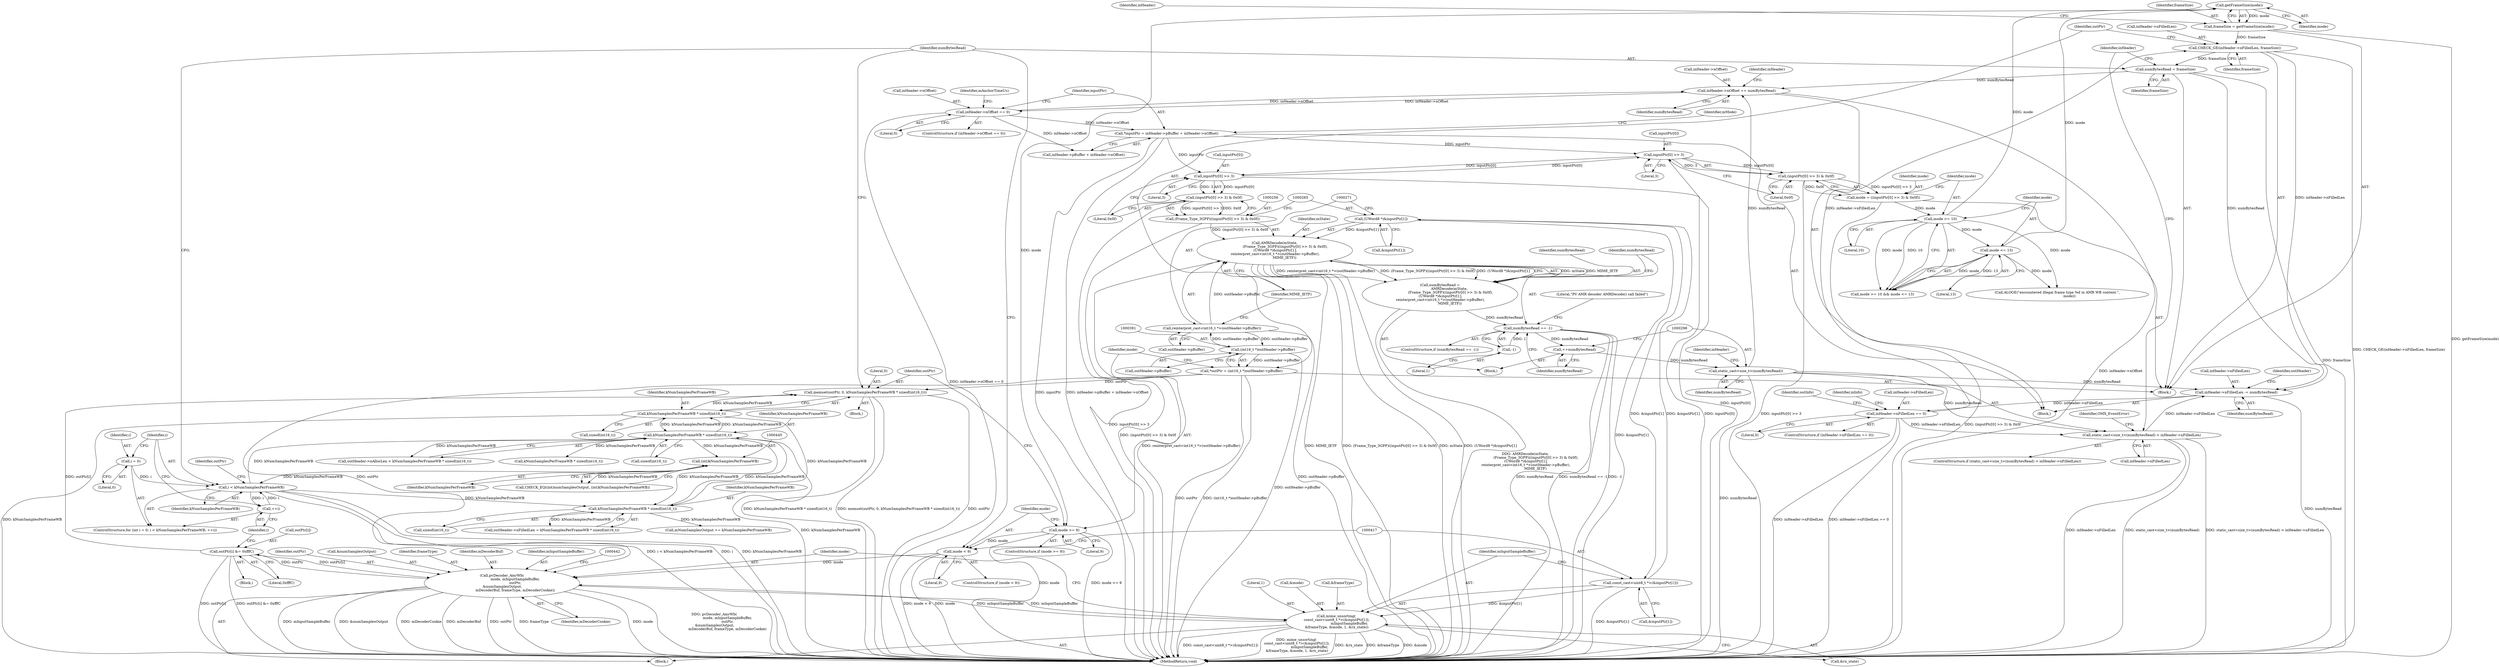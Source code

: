 digraph "1_Android_65756b4082cd79a2d99b2ccb5b392291fd53703f@API" {
"1000400" [label="(Call,memset(outPtr, 0, kNumSamplesPerFrameWB * sizeof(int16_t)))"];
"1000458" [label="(Call,outPtr[i] &= 0xfffC)"];
"1000431" [label="(Call,pvDecoder_AmrWb(\n                        mode, mInputSampleBuffer,\n                        outPtr,\n &numSamplesOutput,\n                        mDecoderBuf, frameType, mDecoderCookie))"];
"1000409" [label="(Call,mode < 9)"];
"1000396" [label="(Call,mode >= 9)"];
"1000380" [label="(Call,getFrameSize(mode))"];
"1000361" [label="(Call,mode <= 13)"];
"1000358" [label="(Call,mode >= 10)"];
"1000347" [label="(Call,mode = ((inputPtr[0] >> 3) & 0x0f))"];
"1000349" [label="(Call,(inputPtr[0] >> 3) & 0x0f)"];
"1000350" [label="(Call,inputPtr[0] >> 3)"];
"1000258" [label="(Call,inputPtr[0] >> 3)"];
"1000205" [label="(Call,*inputPtr = inHeader->pBuffer + inHeader->nOffset)"];
"1000190" [label="(Call,inHeader->nOffset == 0)"];
"1000466" [label="(Call,inHeader->nOffset += numBytesRead)"];
"1000297" [label="(Call,static_cast<size_t>(numBytesRead))"];
"1000293" [label="(Call,++numBytesRead)"];
"1000277" [label="(Call,numBytesRead == -1)"];
"1000251" [label="(Call,numBytesRead =\n                 AMRDecode(mState,\n                   (Frame_Type_3GPP)((inputPtr[0] >> 3) & 0x0f),\n (UWord8 *)&inputPtr[1],\n reinterpret_cast<int16_t *>(outHeader->pBuffer),\n                  MIME_IETF))"];
"1000253" [label="(Call,AMRDecode(mState,\n                   (Frame_Type_3GPP)((inputPtr[0] >> 3) & 0x0f),\n (UWord8 *)&inputPtr[1],\n reinterpret_cast<int16_t *>(outHeader->pBuffer),\n                  MIME_IETF))"];
"1000255" [label="(Call,(Frame_Type_3GPP)((inputPtr[0] >> 3) & 0x0f))"];
"1000257" [label="(Call,(inputPtr[0] >> 3) & 0x0f)"];
"1000264" [label="(Call,(UWord8 *)&inputPtr[1])"];
"1000416" [label="(Call,const_cast<uint8_t *>(&inputPtr[1]))"];
"1000270" [label="(Call,reinterpret_cast<int16_t *>(outHeader->pBuffer))"];
"1000390" [label="(Call,(int16_t *)outHeader->pBuffer)"];
"1000279" [label="(Call,-1)"];
"1000463" [label="(Call,numBytesRead = frameSize)"];
"1000382" [label="(Call,CHECK_GE(inHeader->nFilledLen, frameSize))"];
"1000518" [label="(Call,inHeader->nFilledLen == 0)"];
"1000471" [label="(Call,inHeader->nFilledLen -= numBytesRead)"];
"1000296" [label="(Call,static_cast<size_t>(numBytesRead) > inHeader->nFilledLen)"];
"1000378" [label="(Call,frameSize = getFrameSize(mode))"];
"1000415" [label="(Call,mime_unsorting(\n const_cast<uint8_t *>(&inputPtr[1]),\n                        mInputSampleBuffer,\n &frameType, &mode, 1, &rx_state))"];
"1000388" [label="(Call,*outPtr = (int16_t *)outHeader->pBuffer)"];
"1000403" [label="(Call,kNumSamplesPerFrameWB * sizeof(int16_t))"];
"1000320" [label="(Call,kNumSamplesPerFrameWB * sizeof(int16_t))"];
"1000452" [label="(Call,i < kNumSamplesPerFrameWB)"];
"1000449" [label="(Call,i = 0)"];
"1000455" [label="(Call,++i)"];
"1000444" [label="(Call,(int)kNumSamplesPerFrameWB)"];
"1000509" [label="(Call,kNumSamplesPerFrameWB * sizeof(int16_t))"];
"1000453" [label="(Identifier,i)"];
"1000280" [label="(Literal,1)"];
"1000402" [label="(Literal,0)"];
"1000266" [label="(Call,&inputPtr[1])"];
"1000384" [label="(Identifier,inHeader)"];
"1000276" [label="(ControlStructure,if (numBytesRead == -1))"];
"1000294" [label="(Identifier,numBytesRead)"];
"1000427" [label="(Literal,1)"];
"1000253" [label="(Call,AMRDecode(mState,\n                   (Frame_Type_3GPP)((inputPtr[0] >> 3) & 0x0f),\n (UWord8 *)&inputPtr[1],\n reinterpret_cast<int16_t *>(outHeader->pBuffer),\n                  MIME_IETF))"];
"1000191" [label="(Call,inHeader->nOffset)"];
"1000357" [label="(Call,mode >= 10 && mode <= 13)"];
"1000381" [label="(Identifier,mode)"];
"1000447" [label="(ControlStructure,for (int i = 0; i < kNumSamplesPerFrameWB; ++i))"];
"1000475" [label="(Identifier,numBytesRead)"];
"1000434" [label="(Identifier,outPtr)"];
"1000197" [label="(Identifier,mAnchorTimeUs)"];
"1000358" [label="(Call,mode >= 10)"];
"1000556" [label="(MethodReturn,void)"];
"1000190" [label="(Call,inHeader->nOffset == 0)"];
"1000275" [label="(Identifier,MIME_IETF)"];
"1000435" [label="(Call,&numSamplesOutput)"];
"1000390" [label="(Call,(int16_t *)outHeader->pBuffer)"];
"1000438" [label="(Identifier,frameType)"];
"1000258" [label="(Call,inputPtr[0] >> 3)"];
"1000460" [label="(Identifier,outPtr)"];
"1000415" [label="(Call,mime_unsorting(\n const_cast<uint8_t *>(&inputPtr[1]),\n                        mInputSampleBuffer,\n &frameType, &mode, 1, &rx_state))"];
"1000348" [label="(Identifier,mode)"];
"1000440" [label="(Call,CHECK_EQ((int)numSamplesOutput, (int)kNumSamplesPerFrameWB))"];
"1000401" [label="(Identifier,outPtr)"];
"1000272" [label="(Call,outHeader->pBuffer)"];
"1000458" [label="(Call,outPtr[i] &= 0xfffC)"];
"1000386" [label="(Identifier,frameSize)"];
"1000510" [label="(Identifier,kNumSamplesPerFrameWB)"];
"1000300" [label="(Call,inHeader->nFilledLen)"];
"1000456" [label="(Identifier,i)"];
"1000279" [label="(Call,-1)"];
"1000449" [label="(Call,i = 0)"];
"1000408" [label="(ControlStructure,if (mode < 9))"];
"1000455" [label="(Call,++i)"];
"1000468" [label="(Identifier,inHeader)"];
"1000451" [label="(Literal,0)"];
"1000465" [label="(Identifier,frameSize)"];
"1000361" [label="(Call,mode <= 13)"];
"1000296" [label="(Call,static_cast<size_t>(numBytesRead) > inHeader->nFilledLen)"];
"1000459" [label="(Call,outPtr[i])"];
"1000270" [label="(Call,reinterpret_cast<int16_t *>(outHeader->pBuffer))"];
"1000467" [label="(Call,inHeader->nOffset)"];
"1000410" [label="(Identifier,mode)"];
"1000450" [label="(Identifier,i)"];
"1000355" [label="(Literal,0x0f)"];
"1000418" [label="(Call,&inputPtr[1])"];
"1000463" [label="(Call,numBytesRead = frameSize)"];
"1000428" [label="(Call,&rx_state)"];
"1000351" [label="(Call,inputPtr[0])"];
"1000519" [label="(Call,inHeader->nFilledLen)"];
"1000194" [label="(Literal,0)"];
"1000473" [label="(Identifier,inHeader)"];
"1000251" [label="(Call,numBytesRead =\n                 AMRDecode(mState,\n                   (Frame_Type_3GPP)((inputPtr[0] >> 3) & 0x0f),\n (UWord8 *)&inputPtr[1],\n reinterpret_cast<int16_t *>(outHeader->pBuffer),\n                  MIME_IETF))"];
"1000354" [label="(Literal,3)"];
"1000350" [label="(Call,inputPtr[0] >> 3)"];
"1000416" [label="(Call,const_cast<uint8_t *>(&inputPtr[1]))"];
"1000431" [label="(Call,pvDecoder_AmrWb(\n                        mode, mInputSampleBuffer,\n                        outPtr,\n &numSamplesOutput,\n                        mDecoderBuf, frameType, mDecoderCookie))"];
"1000412" [label="(Block,)"];
"1000380" [label="(Call,getFrameSize(mode))"];
"1000425" [label="(Call,&mode)"];
"1000360" [label="(Literal,10)"];
"1000321" [label="(Identifier,kNumSamplesPerFrameWB)"];
"1000457" [label="(Block,)"];
"1000277" [label="(Call,numBytesRead == -1)"];
"1000189" [label="(ControlStructure,if (inHeader->nOffset == 0))"];
"1000392" [label="(Call,outHeader->pBuffer)"];
"1000389" [label="(Identifier,outPtr)"];
"1000379" [label="(Identifier,frameSize)"];
"1000462" [label="(Literal,0xfffC)"];
"1000514" [label="(Call,mNumSamplesOutput += kNumSamplesPerFrameWB)"];
"1000403" [label="(Call,kNumSamplesPerFrameWB * sizeof(int16_t))"];
"1000437" [label="(Identifier,mDecoderBuf)"];
"1000314" [label="(Block,)"];
"1000541" [label="(Identifier,outInfo)"];
"1000422" [label="(Identifier,mInputSampleBuffer)"];
"1000405" [label="(Call,sizeof(int16_t))"];
"1000439" [label="(Identifier,mDecoderCookie)"];
"1000349" [label="(Call,(inputPtr[0] >> 3) & 0x0f)"];
"1000254" [label="(Identifier,mState)"];
"1000322" [label="(Call,sizeof(int16_t))"];
"1000511" [label="(Call,sizeof(int16_t))"];
"1000522" [label="(Literal,0)"];
"1000444" [label="(Call,(int)kNumSamplesPerFrameWB)"];
"1000397" [label="(Identifier,mode)"];
"1000471" [label="(Call,inHeader->nFilledLen -= numBytesRead)"];
"1000347" [label="(Call,mode = ((inputPtr[0] >> 3) & 0x0f))"];
"1000295" [label="(ControlStructure,if (static_cast<size_t>(numBytesRead) > inHeader->nFilledLen))"];
"1000383" [label="(Call,inHeader->nFilledLen)"];
"1000316" [label="(Call,outHeader->nAllocLen < kNumSamplesPerFrameWB * sizeof(int16_t))"];
"1000278" [label="(Identifier,numBytesRead)"];
"1000217" [label="(Identifier,mMode)"];
"1000388" [label="(Call,*outPtr = (int16_t *)outHeader->pBuffer)"];
"1000327" [label="(Call,kNumSamplesPerFrameWB * sizeof(int16_t))"];
"1000257" [label="(Call,(inputPtr[0] >> 3) & 0x0f)"];
"1000409" [label="(Call,mode < 9)"];
"1000255" [label="(Call,(Frame_Type_3GPP)((inputPtr[0] >> 3) & 0x0f))"];
"1000526" [label="(Identifier,inInfo)"];
"1000399" [label="(Block,)"];
"1000259" [label="(Call,inputPtr[0])"];
"1000472" [label="(Call,inHeader->nFilledLen)"];
"1000446" [label="(Identifier,kNumSamplesPerFrameWB)"];
"1000283" [label="(Literal,\"PV AMR decoder AMRDecode() call failed\")"];
"1000301" [label="(Identifier,inHeader)"];
"1000293" [label="(Call,++numBytesRead)"];
"1000466" [label="(Call,inHeader->nOffset += numBytesRead)"];
"1000365" [label="(Call,ALOGE(\"encountered illegal frame type %d in AMR WB content.\",\n                      mode))"];
"1000378" [label="(Call,frameSize = getFrameSize(mode))"];
"1000263" [label="(Literal,0x0f)"];
"1000433" [label="(Identifier,mInputSampleBuffer)"];
"1000382" [label="(Call,CHECK_GE(inHeader->nFilledLen, frameSize))"];
"1000400" [label="(Call,memset(outPtr, 0, kNumSamplesPerFrameWB * sizeof(int16_t)))"];
"1000262" [label="(Literal,3)"];
"1000464" [label="(Identifier,numBytesRead)"];
"1000505" [label="(Call,outHeader->nFilledLen = kNumSamplesPerFrameWB * sizeof(int16_t))"];
"1000517" [label="(ControlStructure,if (inHeader->nFilledLen == 0))"];
"1000299" [label="(Identifier,numBytesRead)"];
"1000411" [label="(Literal,9)"];
"1000130" [label="(Block,)"];
"1000395" [label="(ControlStructure,if (mode >= 9))"];
"1000206" [label="(Identifier,inputPtr)"];
"1000518" [label="(Call,inHeader->nFilledLen == 0)"];
"1000423" [label="(Call,&frameType)"];
"1000205" [label="(Call,*inputPtr = inHeader->pBuffer + inHeader->nOffset)"];
"1000404" [label="(Identifier,kNumSamplesPerFrameWB)"];
"1000396" [label="(Call,mode >= 9)"];
"1000454" [label="(Identifier,kNumSamplesPerFrameWB)"];
"1000470" [label="(Identifier,numBytesRead)"];
"1000509" [label="(Call,kNumSamplesPerFrameWB * sizeof(int16_t))"];
"1000432" [label="(Identifier,mode)"];
"1000264" [label="(Call,(UWord8 *)&inputPtr[1])"];
"1000207" [label="(Call,inHeader->pBuffer + inHeader->nOffset)"];
"1000452" [label="(Call,i < kNumSamplesPerFrameWB)"];
"1000219" [label="(Block,)"];
"1000320" [label="(Call,kNumSamplesPerFrameWB * sizeof(int16_t))"];
"1000478" [label="(Identifier,outHeader)"];
"1000297" [label="(Call,static_cast<size_t>(numBytesRead))"];
"1000362" [label="(Identifier,mode)"];
"1000398" [label="(Literal,9)"];
"1000359" [label="(Identifier,mode)"];
"1000305" [label="(Identifier,OMX_EventError)"];
"1000363" [label="(Literal,13)"];
"1000252" [label="(Identifier,numBytesRead)"];
"1000400" -> "1000399"  [label="AST: "];
"1000400" -> "1000403"  [label="CFG: "];
"1000401" -> "1000400"  [label="AST: "];
"1000402" -> "1000400"  [label="AST: "];
"1000403" -> "1000400"  [label="AST: "];
"1000464" -> "1000400"  [label="CFG: "];
"1000400" -> "1000556"  [label="DDG: outPtr"];
"1000400" -> "1000556"  [label="DDG: kNumSamplesPerFrameWB * sizeof(int16_t)"];
"1000400" -> "1000556"  [label="DDG: memset(outPtr, 0, kNumSamplesPerFrameWB * sizeof(int16_t))"];
"1000458" -> "1000400"  [label="DDG: outPtr[i]"];
"1000388" -> "1000400"  [label="DDG: outPtr"];
"1000403" -> "1000400"  [label="DDG: kNumSamplesPerFrameWB"];
"1000458" -> "1000457"  [label="AST: "];
"1000458" -> "1000462"  [label="CFG: "];
"1000459" -> "1000458"  [label="AST: "];
"1000462" -> "1000458"  [label="AST: "];
"1000456" -> "1000458"  [label="CFG: "];
"1000458" -> "1000556"  [label="DDG: outPtr[i]"];
"1000458" -> "1000556"  [label="DDG: outPtr[i] &= 0xfffC"];
"1000458" -> "1000431"  [label="DDG: outPtr[i]"];
"1000431" -> "1000458"  [label="DDG: outPtr"];
"1000431" -> "1000412"  [label="AST: "];
"1000431" -> "1000439"  [label="CFG: "];
"1000432" -> "1000431"  [label="AST: "];
"1000433" -> "1000431"  [label="AST: "];
"1000434" -> "1000431"  [label="AST: "];
"1000435" -> "1000431"  [label="AST: "];
"1000437" -> "1000431"  [label="AST: "];
"1000438" -> "1000431"  [label="AST: "];
"1000439" -> "1000431"  [label="AST: "];
"1000442" -> "1000431"  [label="CFG: "];
"1000431" -> "1000556"  [label="DDG: mDecoderBuf"];
"1000431" -> "1000556"  [label="DDG: outPtr"];
"1000431" -> "1000556"  [label="DDG: frameType"];
"1000431" -> "1000556"  [label="DDG: mode"];
"1000431" -> "1000556"  [label="DDG: pvDecoder_AmrWb(\n                        mode, mInputSampleBuffer,\n                        outPtr,\n &numSamplesOutput,\n                        mDecoderBuf, frameType, mDecoderCookie)"];
"1000431" -> "1000556"  [label="DDG: mInputSampleBuffer"];
"1000431" -> "1000556"  [label="DDG: &numSamplesOutput"];
"1000431" -> "1000556"  [label="DDG: mDecoderCookie"];
"1000431" -> "1000415"  [label="DDG: mInputSampleBuffer"];
"1000409" -> "1000431"  [label="DDG: mode"];
"1000415" -> "1000431"  [label="DDG: mInputSampleBuffer"];
"1000388" -> "1000431"  [label="DDG: outPtr"];
"1000409" -> "1000408"  [label="AST: "];
"1000409" -> "1000411"  [label="CFG: "];
"1000410" -> "1000409"  [label="AST: "];
"1000411" -> "1000409"  [label="AST: "];
"1000417" -> "1000409"  [label="CFG: "];
"1000464" -> "1000409"  [label="CFG: "];
"1000409" -> "1000556"  [label="DDG: mode < 9"];
"1000409" -> "1000556"  [label="DDG: mode"];
"1000396" -> "1000409"  [label="DDG: mode"];
"1000396" -> "1000395"  [label="AST: "];
"1000396" -> "1000398"  [label="CFG: "];
"1000397" -> "1000396"  [label="AST: "];
"1000398" -> "1000396"  [label="AST: "];
"1000401" -> "1000396"  [label="CFG: "];
"1000410" -> "1000396"  [label="CFG: "];
"1000396" -> "1000556"  [label="DDG: mode >= 9"];
"1000396" -> "1000556"  [label="DDG: mode"];
"1000380" -> "1000396"  [label="DDG: mode"];
"1000380" -> "1000378"  [label="AST: "];
"1000380" -> "1000381"  [label="CFG: "];
"1000381" -> "1000380"  [label="AST: "];
"1000378" -> "1000380"  [label="CFG: "];
"1000380" -> "1000378"  [label="DDG: mode"];
"1000361" -> "1000380"  [label="DDG: mode"];
"1000358" -> "1000380"  [label="DDG: mode"];
"1000361" -> "1000357"  [label="AST: "];
"1000361" -> "1000363"  [label="CFG: "];
"1000362" -> "1000361"  [label="AST: "];
"1000363" -> "1000361"  [label="AST: "];
"1000357" -> "1000361"  [label="CFG: "];
"1000361" -> "1000357"  [label="DDG: mode"];
"1000361" -> "1000357"  [label="DDG: 13"];
"1000358" -> "1000361"  [label="DDG: mode"];
"1000361" -> "1000365"  [label="DDG: mode"];
"1000358" -> "1000357"  [label="AST: "];
"1000358" -> "1000360"  [label="CFG: "];
"1000359" -> "1000358"  [label="AST: "];
"1000360" -> "1000358"  [label="AST: "];
"1000362" -> "1000358"  [label="CFG: "];
"1000357" -> "1000358"  [label="CFG: "];
"1000358" -> "1000357"  [label="DDG: mode"];
"1000358" -> "1000357"  [label="DDG: 10"];
"1000347" -> "1000358"  [label="DDG: mode"];
"1000358" -> "1000365"  [label="DDG: mode"];
"1000347" -> "1000314"  [label="AST: "];
"1000347" -> "1000349"  [label="CFG: "];
"1000348" -> "1000347"  [label="AST: "];
"1000349" -> "1000347"  [label="AST: "];
"1000359" -> "1000347"  [label="CFG: "];
"1000347" -> "1000556"  [label="DDG: (inputPtr[0] >> 3) & 0x0f"];
"1000349" -> "1000347"  [label="DDG: inputPtr[0] >> 3"];
"1000349" -> "1000347"  [label="DDG: 0x0f"];
"1000349" -> "1000355"  [label="CFG: "];
"1000350" -> "1000349"  [label="AST: "];
"1000355" -> "1000349"  [label="AST: "];
"1000349" -> "1000556"  [label="DDG: inputPtr[0] >> 3"];
"1000350" -> "1000349"  [label="DDG: inputPtr[0]"];
"1000350" -> "1000349"  [label="DDG: 3"];
"1000350" -> "1000354"  [label="CFG: "];
"1000351" -> "1000350"  [label="AST: "];
"1000354" -> "1000350"  [label="AST: "];
"1000355" -> "1000350"  [label="CFG: "];
"1000350" -> "1000556"  [label="DDG: inputPtr[0]"];
"1000350" -> "1000258"  [label="DDG: inputPtr[0]"];
"1000258" -> "1000350"  [label="DDG: inputPtr[0]"];
"1000205" -> "1000350"  [label="DDG: inputPtr"];
"1000258" -> "1000257"  [label="AST: "];
"1000258" -> "1000262"  [label="CFG: "];
"1000259" -> "1000258"  [label="AST: "];
"1000262" -> "1000258"  [label="AST: "];
"1000263" -> "1000258"  [label="CFG: "];
"1000258" -> "1000556"  [label="DDG: inputPtr[0]"];
"1000258" -> "1000257"  [label="DDG: inputPtr[0]"];
"1000258" -> "1000257"  [label="DDG: 3"];
"1000205" -> "1000258"  [label="DDG: inputPtr"];
"1000205" -> "1000130"  [label="AST: "];
"1000205" -> "1000207"  [label="CFG: "];
"1000206" -> "1000205"  [label="AST: "];
"1000207" -> "1000205"  [label="AST: "];
"1000217" -> "1000205"  [label="CFG: "];
"1000205" -> "1000556"  [label="DDG: inputPtr"];
"1000205" -> "1000556"  [label="DDG: inHeader->pBuffer + inHeader->nOffset"];
"1000190" -> "1000205"  [label="DDG: inHeader->nOffset"];
"1000190" -> "1000189"  [label="AST: "];
"1000190" -> "1000194"  [label="CFG: "];
"1000191" -> "1000190"  [label="AST: "];
"1000194" -> "1000190"  [label="AST: "];
"1000197" -> "1000190"  [label="CFG: "];
"1000206" -> "1000190"  [label="CFG: "];
"1000190" -> "1000556"  [label="DDG: inHeader->nOffset == 0"];
"1000466" -> "1000190"  [label="DDG: inHeader->nOffset"];
"1000190" -> "1000207"  [label="DDG: inHeader->nOffset"];
"1000190" -> "1000466"  [label="DDG: inHeader->nOffset"];
"1000466" -> "1000130"  [label="AST: "];
"1000466" -> "1000470"  [label="CFG: "];
"1000467" -> "1000466"  [label="AST: "];
"1000470" -> "1000466"  [label="AST: "];
"1000473" -> "1000466"  [label="CFG: "];
"1000466" -> "1000556"  [label="DDG: inHeader->nOffset"];
"1000297" -> "1000466"  [label="DDG: numBytesRead"];
"1000463" -> "1000466"  [label="DDG: numBytesRead"];
"1000297" -> "1000296"  [label="AST: "];
"1000297" -> "1000299"  [label="CFG: "];
"1000298" -> "1000297"  [label="AST: "];
"1000299" -> "1000297"  [label="AST: "];
"1000301" -> "1000297"  [label="CFG: "];
"1000297" -> "1000556"  [label="DDG: numBytesRead"];
"1000297" -> "1000296"  [label="DDG: numBytesRead"];
"1000293" -> "1000297"  [label="DDG: numBytesRead"];
"1000297" -> "1000471"  [label="DDG: numBytesRead"];
"1000293" -> "1000219"  [label="AST: "];
"1000293" -> "1000294"  [label="CFG: "];
"1000294" -> "1000293"  [label="AST: "];
"1000298" -> "1000293"  [label="CFG: "];
"1000277" -> "1000293"  [label="DDG: numBytesRead"];
"1000277" -> "1000276"  [label="AST: "];
"1000277" -> "1000279"  [label="CFG: "];
"1000278" -> "1000277"  [label="AST: "];
"1000279" -> "1000277"  [label="AST: "];
"1000283" -> "1000277"  [label="CFG: "];
"1000294" -> "1000277"  [label="CFG: "];
"1000277" -> "1000556"  [label="DDG: numBytesRead"];
"1000277" -> "1000556"  [label="DDG: numBytesRead == -1"];
"1000277" -> "1000556"  [label="DDG: -1"];
"1000251" -> "1000277"  [label="DDG: numBytesRead"];
"1000279" -> "1000277"  [label="DDG: 1"];
"1000251" -> "1000219"  [label="AST: "];
"1000251" -> "1000253"  [label="CFG: "];
"1000252" -> "1000251"  [label="AST: "];
"1000253" -> "1000251"  [label="AST: "];
"1000278" -> "1000251"  [label="CFG: "];
"1000251" -> "1000556"  [label="DDG: AMRDecode(mState,\n                   (Frame_Type_3GPP)((inputPtr[0] >> 3) & 0x0f),\n (UWord8 *)&inputPtr[1],\n reinterpret_cast<int16_t *>(outHeader->pBuffer),\n                  MIME_IETF)"];
"1000253" -> "1000251"  [label="DDG: mState"];
"1000253" -> "1000251"  [label="DDG: MIME_IETF"];
"1000253" -> "1000251"  [label="DDG: reinterpret_cast<int16_t *>(outHeader->pBuffer)"];
"1000253" -> "1000251"  [label="DDG: (Frame_Type_3GPP)((inputPtr[0] >> 3) & 0x0f)"];
"1000253" -> "1000251"  [label="DDG: (UWord8 *)&inputPtr[1]"];
"1000253" -> "1000275"  [label="CFG: "];
"1000254" -> "1000253"  [label="AST: "];
"1000255" -> "1000253"  [label="AST: "];
"1000264" -> "1000253"  [label="AST: "];
"1000270" -> "1000253"  [label="AST: "];
"1000275" -> "1000253"  [label="AST: "];
"1000253" -> "1000556"  [label="DDG: MIME_IETF"];
"1000253" -> "1000556"  [label="DDG: (Frame_Type_3GPP)((inputPtr[0] >> 3) & 0x0f)"];
"1000253" -> "1000556"  [label="DDG: mState"];
"1000253" -> "1000556"  [label="DDG: (UWord8 *)&inputPtr[1]"];
"1000253" -> "1000556"  [label="DDG: reinterpret_cast<int16_t *>(outHeader->pBuffer)"];
"1000255" -> "1000253"  [label="DDG: (inputPtr[0] >> 3) & 0x0f"];
"1000264" -> "1000253"  [label="DDG: &inputPtr[1]"];
"1000270" -> "1000253"  [label="DDG: outHeader->pBuffer"];
"1000255" -> "1000257"  [label="CFG: "];
"1000256" -> "1000255"  [label="AST: "];
"1000257" -> "1000255"  [label="AST: "];
"1000265" -> "1000255"  [label="CFG: "];
"1000255" -> "1000556"  [label="DDG: (inputPtr[0] >> 3) & 0x0f"];
"1000257" -> "1000255"  [label="DDG: inputPtr[0] >> 3"];
"1000257" -> "1000255"  [label="DDG: 0x0f"];
"1000257" -> "1000263"  [label="CFG: "];
"1000263" -> "1000257"  [label="AST: "];
"1000257" -> "1000556"  [label="DDG: inputPtr[0] >> 3"];
"1000264" -> "1000266"  [label="CFG: "];
"1000265" -> "1000264"  [label="AST: "];
"1000266" -> "1000264"  [label="AST: "];
"1000271" -> "1000264"  [label="CFG: "];
"1000264" -> "1000556"  [label="DDG: &inputPtr[1]"];
"1000416" -> "1000264"  [label="DDG: &inputPtr[1]"];
"1000264" -> "1000416"  [label="DDG: &inputPtr[1]"];
"1000416" -> "1000415"  [label="AST: "];
"1000416" -> "1000418"  [label="CFG: "];
"1000417" -> "1000416"  [label="AST: "];
"1000418" -> "1000416"  [label="AST: "];
"1000422" -> "1000416"  [label="CFG: "];
"1000416" -> "1000556"  [label="DDG: &inputPtr[1]"];
"1000416" -> "1000415"  [label="DDG: &inputPtr[1]"];
"1000270" -> "1000272"  [label="CFG: "];
"1000271" -> "1000270"  [label="AST: "];
"1000272" -> "1000270"  [label="AST: "];
"1000275" -> "1000270"  [label="CFG: "];
"1000270" -> "1000556"  [label="DDG: outHeader->pBuffer"];
"1000390" -> "1000270"  [label="DDG: outHeader->pBuffer"];
"1000270" -> "1000390"  [label="DDG: outHeader->pBuffer"];
"1000390" -> "1000388"  [label="AST: "];
"1000390" -> "1000392"  [label="CFG: "];
"1000391" -> "1000390"  [label="AST: "];
"1000392" -> "1000390"  [label="AST: "];
"1000388" -> "1000390"  [label="CFG: "];
"1000390" -> "1000556"  [label="DDG: outHeader->pBuffer"];
"1000390" -> "1000388"  [label="DDG: outHeader->pBuffer"];
"1000279" -> "1000280"  [label="CFG: "];
"1000280" -> "1000279"  [label="AST: "];
"1000463" -> "1000314"  [label="AST: "];
"1000463" -> "1000465"  [label="CFG: "];
"1000464" -> "1000463"  [label="AST: "];
"1000465" -> "1000463"  [label="AST: "];
"1000468" -> "1000463"  [label="CFG: "];
"1000463" -> "1000556"  [label="DDG: frameSize"];
"1000382" -> "1000463"  [label="DDG: frameSize"];
"1000463" -> "1000471"  [label="DDG: numBytesRead"];
"1000382" -> "1000314"  [label="AST: "];
"1000382" -> "1000386"  [label="CFG: "];
"1000383" -> "1000382"  [label="AST: "];
"1000386" -> "1000382"  [label="AST: "];
"1000389" -> "1000382"  [label="CFG: "];
"1000382" -> "1000556"  [label="DDG: CHECK_GE(inHeader->nFilledLen, frameSize)"];
"1000518" -> "1000382"  [label="DDG: inHeader->nFilledLen"];
"1000378" -> "1000382"  [label="DDG: frameSize"];
"1000382" -> "1000471"  [label="DDG: inHeader->nFilledLen"];
"1000518" -> "1000517"  [label="AST: "];
"1000518" -> "1000522"  [label="CFG: "];
"1000519" -> "1000518"  [label="AST: "];
"1000522" -> "1000518"  [label="AST: "];
"1000526" -> "1000518"  [label="CFG: "];
"1000541" -> "1000518"  [label="CFG: "];
"1000518" -> "1000556"  [label="DDG: inHeader->nFilledLen"];
"1000518" -> "1000556"  [label="DDG: inHeader->nFilledLen == 0"];
"1000518" -> "1000296"  [label="DDG: inHeader->nFilledLen"];
"1000471" -> "1000518"  [label="DDG: inHeader->nFilledLen"];
"1000471" -> "1000130"  [label="AST: "];
"1000471" -> "1000475"  [label="CFG: "];
"1000472" -> "1000471"  [label="AST: "];
"1000475" -> "1000471"  [label="AST: "];
"1000478" -> "1000471"  [label="CFG: "];
"1000471" -> "1000556"  [label="DDG: numBytesRead"];
"1000296" -> "1000471"  [label="DDG: inHeader->nFilledLen"];
"1000296" -> "1000295"  [label="AST: "];
"1000296" -> "1000300"  [label="CFG: "];
"1000300" -> "1000296"  [label="AST: "];
"1000305" -> "1000296"  [label="CFG: "];
"1000468" -> "1000296"  [label="CFG: "];
"1000296" -> "1000556"  [label="DDG: static_cast<size_t>(numBytesRead) > inHeader->nFilledLen"];
"1000296" -> "1000556"  [label="DDG: inHeader->nFilledLen"];
"1000296" -> "1000556"  [label="DDG: static_cast<size_t>(numBytesRead)"];
"1000378" -> "1000314"  [label="AST: "];
"1000379" -> "1000378"  [label="AST: "];
"1000384" -> "1000378"  [label="CFG: "];
"1000378" -> "1000556"  [label="DDG: getFrameSize(mode)"];
"1000415" -> "1000412"  [label="AST: "];
"1000415" -> "1000428"  [label="CFG: "];
"1000422" -> "1000415"  [label="AST: "];
"1000423" -> "1000415"  [label="AST: "];
"1000425" -> "1000415"  [label="AST: "];
"1000427" -> "1000415"  [label="AST: "];
"1000428" -> "1000415"  [label="AST: "];
"1000432" -> "1000415"  [label="CFG: "];
"1000415" -> "1000556"  [label="DDG: &rx_state"];
"1000415" -> "1000556"  [label="DDG: &frameType"];
"1000415" -> "1000556"  [label="DDG: &mode"];
"1000415" -> "1000556"  [label="DDG: const_cast<uint8_t *>(&inputPtr[1])"];
"1000415" -> "1000556"  [label="DDG: mime_unsorting(\n const_cast<uint8_t *>(&inputPtr[1]),\n                        mInputSampleBuffer,\n &frameType, &mode, 1, &rx_state)"];
"1000388" -> "1000314"  [label="AST: "];
"1000389" -> "1000388"  [label="AST: "];
"1000397" -> "1000388"  [label="CFG: "];
"1000388" -> "1000556"  [label="DDG: outPtr"];
"1000388" -> "1000556"  [label="DDG: (int16_t *)outHeader->pBuffer"];
"1000403" -> "1000405"  [label="CFG: "];
"1000404" -> "1000403"  [label="AST: "];
"1000405" -> "1000403"  [label="AST: "];
"1000403" -> "1000556"  [label="DDG: kNumSamplesPerFrameWB"];
"1000403" -> "1000320"  [label="DDG: kNumSamplesPerFrameWB"];
"1000320" -> "1000403"  [label="DDG: kNumSamplesPerFrameWB"];
"1000403" -> "1000509"  [label="DDG: kNumSamplesPerFrameWB"];
"1000320" -> "1000316"  [label="AST: "];
"1000320" -> "1000322"  [label="CFG: "];
"1000321" -> "1000320"  [label="AST: "];
"1000322" -> "1000320"  [label="AST: "];
"1000316" -> "1000320"  [label="CFG: "];
"1000320" -> "1000556"  [label="DDG: kNumSamplesPerFrameWB"];
"1000320" -> "1000316"  [label="DDG: kNumSamplesPerFrameWB"];
"1000452" -> "1000320"  [label="DDG: kNumSamplesPerFrameWB"];
"1000509" -> "1000320"  [label="DDG: kNumSamplesPerFrameWB"];
"1000320" -> "1000327"  [label="DDG: kNumSamplesPerFrameWB"];
"1000320" -> "1000444"  [label="DDG: kNumSamplesPerFrameWB"];
"1000320" -> "1000509"  [label="DDG: kNumSamplesPerFrameWB"];
"1000452" -> "1000447"  [label="AST: "];
"1000452" -> "1000454"  [label="CFG: "];
"1000453" -> "1000452"  [label="AST: "];
"1000454" -> "1000452"  [label="AST: "];
"1000460" -> "1000452"  [label="CFG: "];
"1000464" -> "1000452"  [label="CFG: "];
"1000452" -> "1000556"  [label="DDG: i < kNumSamplesPerFrameWB"];
"1000452" -> "1000556"  [label="DDG: i"];
"1000452" -> "1000556"  [label="DDG: kNumSamplesPerFrameWB"];
"1000449" -> "1000452"  [label="DDG: i"];
"1000455" -> "1000452"  [label="DDG: i"];
"1000444" -> "1000452"  [label="DDG: kNumSamplesPerFrameWB"];
"1000452" -> "1000455"  [label="DDG: i"];
"1000452" -> "1000509"  [label="DDG: kNumSamplesPerFrameWB"];
"1000449" -> "1000447"  [label="AST: "];
"1000449" -> "1000451"  [label="CFG: "];
"1000450" -> "1000449"  [label="AST: "];
"1000451" -> "1000449"  [label="AST: "];
"1000453" -> "1000449"  [label="CFG: "];
"1000455" -> "1000447"  [label="AST: "];
"1000455" -> "1000456"  [label="CFG: "];
"1000456" -> "1000455"  [label="AST: "];
"1000453" -> "1000455"  [label="CFG: "];
"1000444" -> "1000440"  [label="AST: "];
"1000444" -> "1000446"  [label="CFG: "];
"1000445" -> "1000444"  [label="AST: "];
"1000446" -> "1000444"  [label="AST: "];
"1000440" -> "1000444"  [label="CFG: "];
"1000444" -> "1000440"  [label="DDG: kNumSamplesPerFrameWB"];
"1000509" -> "1000505"  [label="AST: "];
"1000509" -> "1000511"  [label="CFG: "];
"1000510" -> "1000509"  [label="AST: "];
"1000511" -> "1000509"  [label="AST: "];
"1000505" -> "1000509"  [label="CFG: "];
"1000509" -> "1000505"  [label="DDG: kNumSamplesPerFrameWB"];
"1000509" -> "1000514"  [label="DDG: kNumSamplesPerFrameWB"];
}
